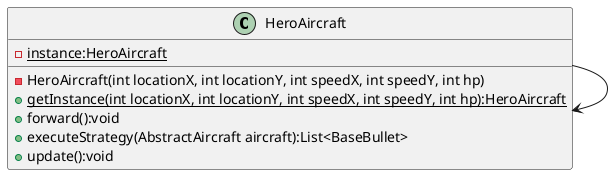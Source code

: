 @startuml
'https://plantuml.com/class-diagram

class HeroAircraft {
    - {static} instance:HeroAircraft
    - HeroAircraft(int locationX, int locationY, int speedX, int speedY, int hp)
    + {static} getInstance(int locationX, int locationY, int speedX, int speedY, int hp):HeroAircraft
    + forward():void
    + executeStrategy(AbstractAircraft aircraft):List<BaseBullet>
    + update():void
}

HeroAircraft --> HeroAircraft

@enduml